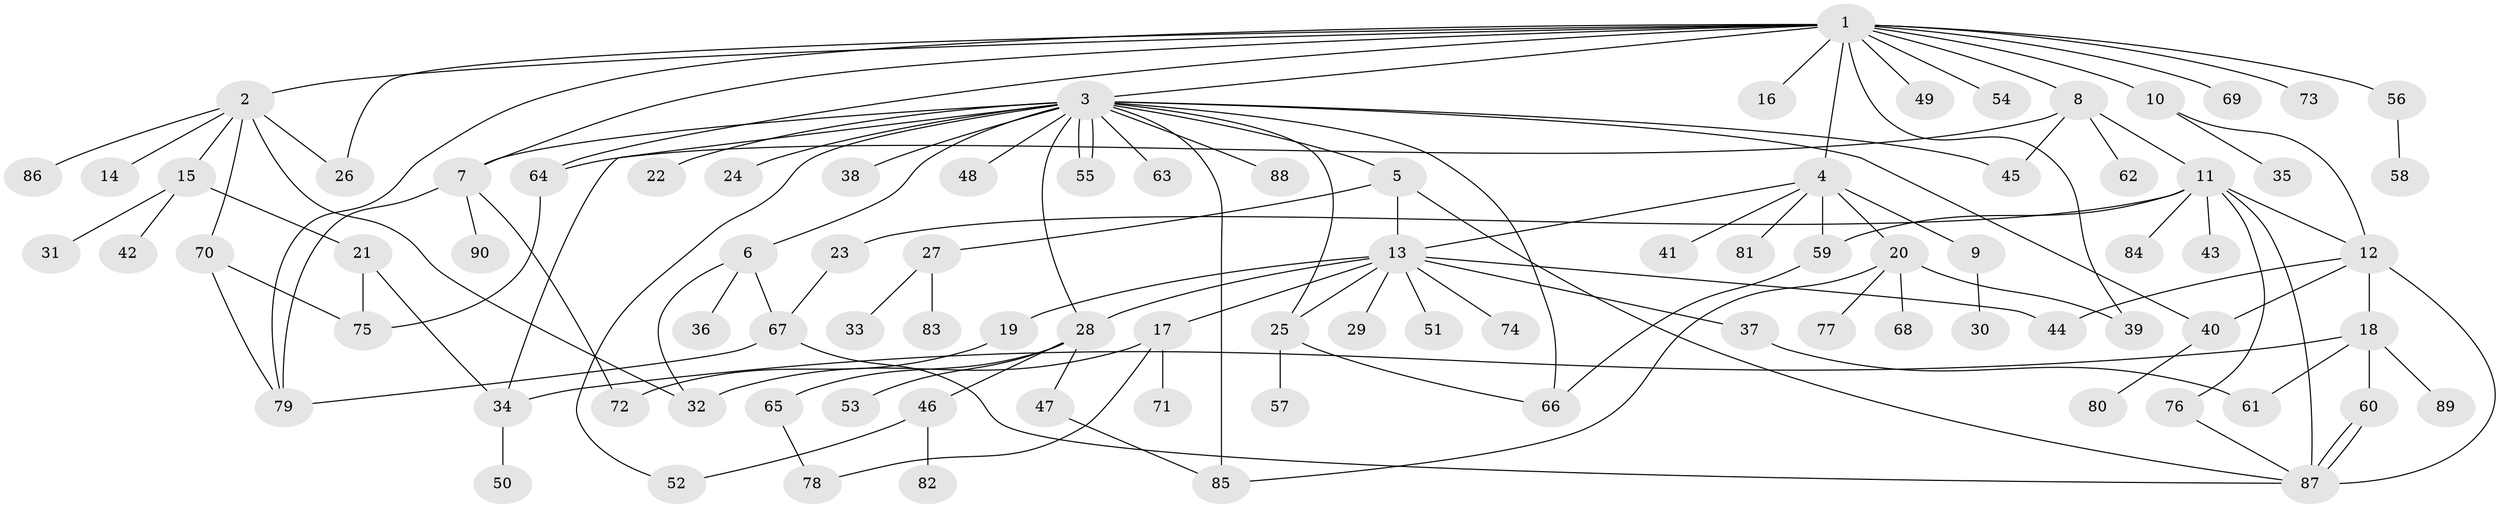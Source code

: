// coarse degree distribution, {15: 0.044444444444444446, 6: 0.08888888888888889, 3: 0.17777777777777778, 4: 0.1111111111111111, 1: 0.28888888888888886, 2: 0.2222222222222222, 5: 0.044444444444444446, 9: 0.022222222222222223}
// Generated by graph-tools (version 1.1) at 2025/50/03/04/25 22:50:09]
// undirected, 90 vertices, 126 edges
graph export_dot {
  node [color=gray90,style=filled];
  1;
  2;
  3;
  4;
  5;
  6;
  7;
  8;
  9;
  10;
  11;
  12;
  13;
  14;
  15;
  16;
  17;
  18;
  19;
  20;
  21;
  22;
  23;
  24;
  25;
  26;
  27;
  28;
  29;
  30;
  31;
  32;
  33;
  34;
  35;
  36;
  37;
  38;
  39;
  40;
  41;
  42;
  43;
  44;
  45;
  46;
  47;
  48;
  49;
  50;
  51;
  52;
  53;
  54;
  55;
  56;
  57;
  58;
  59;
  60;
  61;
  62;
  63;
  64;
  65;
  66;
  67;
  68;
  69;
  70;
  71;
  72;
  73;
  74;
  75;
  76;
  77;
  78;
  79;
  80;
  81;
  82;
  83;
  84;
  85;
  86;
  87;
  88;
  89;
  90;
  1 -- 2;
  1 -- 3;
  1 -- 4;
  1 -- 7;
  1 -- 8;
  1 -- 10;
  1 -- 16;
  1 -- 26;
  1 -- 39;
  1 -- 49;
  1 -- 54;
  1 -- 56;
  1 -- 64;
  1 -- 69;
  1 -- 73;
  1 -- 79;
  2 -- 14;
  2 -- 15;
  2 -- 26;
  2 -- 32;
  2 -- 70;
  2 -- 86;
  3 -- 5;
  3 -- 6;
  3 -- 7;
  3 -- 22;
  3 -- 24;
  3 -- 25;
  3 -- 28;
  3 -- 34;
  3 -- 38;
  3 -- 40;
  3 -- 45;
  3 -- 48;
  3 -- 52;
  3 -- 55;
  3 -- 55;
  3 -- 63;
  3 -- 66;
  3 -- 85;
  3 -- 88;
  4 -- 9;
  4 -- 13;
  4 -- 20;
  4 -- 41;
  4 -- 59;
  4 -- 81;
  5 -- 13;
  5 -- 27;
  5 -- 87;
  6 -- 32;
  6 -- 36;
  6 -- 67;
  7 -- 72;
  7 -- 79;
  7 -- 90;
  8 -- 11;
  8 -- 45;
  8 -- 62;
  8 -- 64;
  9 -- 30;
  10 -- 12;
  10 -- 35;
  11 -- 12;
  11 -- 23;
  11 -- 43;
  11 -- 59;
  11 -- 76;
  11 -- 84;
  11 -- 87;
  12 -- 18;
  12 -- 40;
  12 -- 44;
  12 -- 87;
  13 -- 17;
  13 -- 19;
  13 -- 25;
  13 -- 28;
  13 -- 29;
  13 -- 37;
  13 -- 44;
  13 -- 51;
  13 -- 74;
  15 -- 21;
  15 -- 31;
  15 -- 42;
  17 -- 32;
  17 -- 71;
  17 -- 78;
  18 -- 34;
  18 -- 60;
  18 -- 61;
  18 -- 89;
  19 -- 72;
  20 -- 39;
  20 -- 68;
  20 -- 77;
  20 -- 85;
  21 -- 34;
  21 -- 75;
  23 -- 67;
  25 -- 57;
  25 -- 66;
  27 -- 33;
  27 -- 83;
  28 -- 46;
  28 -- 47;
  28 -- 53;
  28 -- 65;
  34 -- 50;
  37 -- 61;
  40 -- 80;
  46 -- 52;
  46 -- 82;
  47 -- 85;
  56 -- 58;
  59 -- 66;
  60 -- 87;
  60 -- 87;
  64 -- 75;
  65 -- 78;
  67 -- 79;
  67 -- 87;
  70 -- 75;
  70 -- 79;
  76 -- 87;
}
